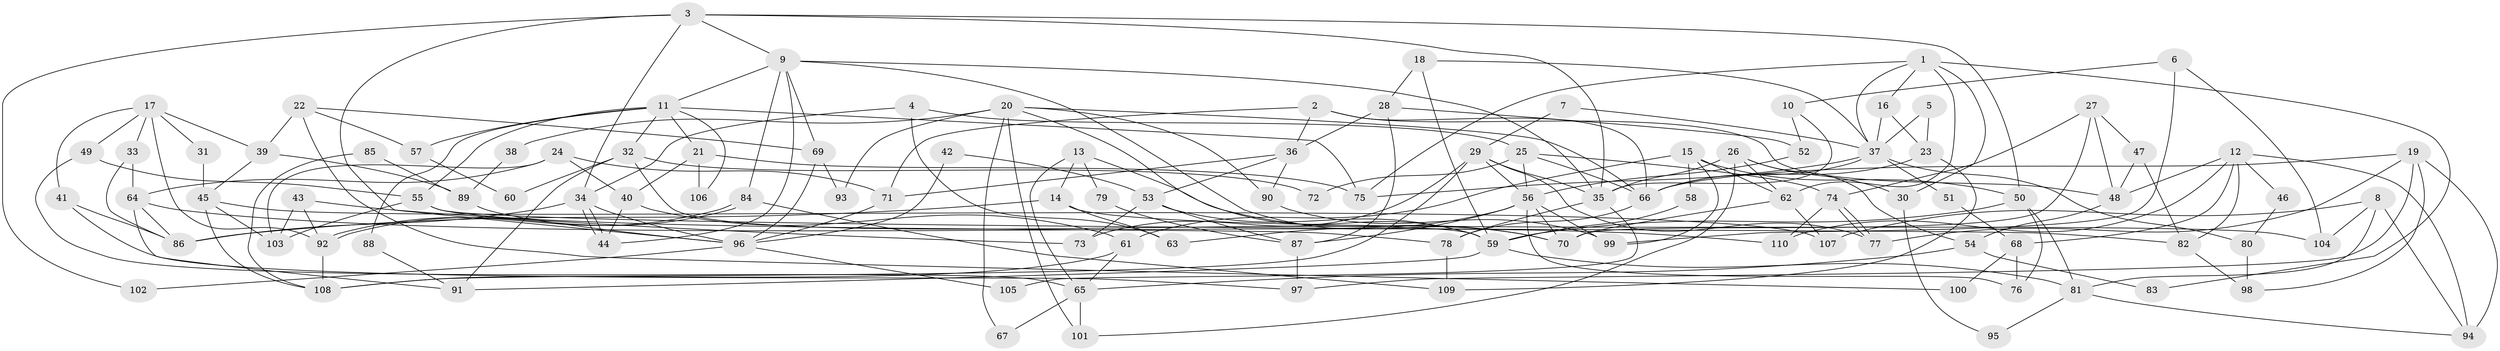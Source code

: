 // Generated by graph-tools (version 1.1) at 2025/50/03/09/25 03:50:13]
// undirected, 110 vertices, 220 edges
graph export_dot {
graph [start="1"]
  node [color=gray90,style=filled];
  1;
  2;
  3;
  4;
  5;
  6;
  7;
  8;
  9;
  10;
  11;
  12;
  13;
  14;
  15;
  16;
  17;
  18;
  19;
  20;
  21;
  22;
  23;
  24;
  25;
  26;
  27;
  28;
  29;
  30;
  31;
  32;
  33;
  34;
  35;
  36;
  37;
  38;
  39;
  40;
  41;
  42;
  43;
  44;
  45;
  46;
  47;
  48;
  49;
  50;
  51;
  52;
  53;
  54;
  55;
  56;
  57;
  58;
  59;
  60;
  61;
  62;
  63;
  64;
  65;
  66;
  67;
  68;
  69;
  70;
  71;
  72;
  73;
  74;
  75;
  76;
  77;
  78;
  79;
  80;
  81;
  82;
  83;
  84;
  85;
  86;
  87;
  88;
  89;
  90;
  91;
  92;
  93;
  94;
  95;
  96;
  97;
  98;
  99;
  100;
  101;
  102;
  103;
  104;
  105;
  106;
  107;
  108;
  109;
  110;
  1 -- 16;
  1 -- 62;
  1 -- 30;
  1 -- 37;
  1 -- 75;
  1 -- 83;
  2 -- 66;
  2 -- 36;
  2 -- 48;
  2 -- 71;
  3 -- 35;
  3 -- 50;
  3 -- 9;
  3 -- 34;
  3 -- 96;
  3 -- 102;
  4 -- 25;
  4 -- 34;
  4 -- 63;
  5 -- 23;
  5 -- 37;
  6 -- 99;
  6 -- 10;
  6 -- 104;
  7 -- 37;
  7 -- 29;
  8 -- 94;
  8 -- 107;
  8 -- 81;
  8 -- 104;
  9 -- 44;
  9 -- 11;
  9 -- 35;
  9 -- 69;
  9 -- 70;
  9 -- 84;
  10 -- 52;
  10 -- 35;
  11 -- 55;
  11 -- 21;
  11 -- 32;
  11 -- 57;
  11 -- 75;
  11 -- 88;
  11 -- 106;
  12 -- 94;
  12 -- 48;
  12 -- 46;
  12 -- 68;
  12 -- 82;
  12 -- 110;
  13 -- 65;
  13 -- 14;
  13 -- 70;
  13 -- 79;
  14 -- 104;
  14 -- 63;
  14 -- 86;
  15 -- 50;
  15 -- 62;
  15 -- 58;
  15 -- 61;
  15 -- 99;
  16 -- 23;
  16 -- 37;
  17 -- 92;
  17 -- 41;
  17 -- 31;
  17 -- 33;
  17 -- 39;
  17 -- 49;
  18 -- 28;
  18 -- 37;
  18 -- 59;
  19 -- 66;
  19 -- 77;
  19 -- 94;
  19 -- 97;
  19 -- 98;
  20 -- 66;
  20 -- 59;
  20 -- 38;
  20 -- 67;
  20 -- 90;
  20 -- 93;
  20 -- 101;
  21 -- 75;
  21 -- 40;
  21 -- 106;
  22 -- 39;
  22 -- 69;
  22 -- 57;
  22 -- 100;
  23 -- 109;
  23 -- 66;
  24 -- 71;
  24 -- 64;
  24 -- 40;
  24 -- 103;
  25 -- 74;
  25 -- 56;
  25 -- 66;
  25 -- 72;
  26 -- 35;
  26 -- 101;
  26 -- 30;
  26 -- 54;
  26 -- 62;
  27 -- 70;
  27 -- 74;
  27 -- 47;
  27 -- 48;
  28 -- 36;
  28 -- 87;
  28 -- 52;
  29 -- 35;
  29 -- 73;
  29 -- 56;
  29 -- 77;
  29 -- 108;
  30 -- 95;
  31 -- 45;
  32 -- 59;
  32 -- 60;
  32 -- 72;
  32 -- 91;
  33 -- 86;
  33 -- 64;
  34 -- 44;
  34 -- 44;
  34 -- 86;
  34 -- 96;
  35 -- 78;
  35 -- 105;
  36 -- 90;
  36 -- 71;
  36 -- 53;
  37 -- 75;
  37 -- 51;
  37 -- 66;
  37 -- 80;
  38 -- 89;
  39 -- 45;
  39 -- 89;
  40 -- 44;
  40 -- 61;
  41 -- 86;
  41 -- 97;
  42 -- 53;
  42 -- 96;
  43 -- 92;
  43 -- 103;
  43 -- 73;
  45 -- 108;
  45 -- 103;
  45 -- 107;
  46 -- 80;
  47 -- 48;
  47 -- 82;
  48 -- 54;
  49 -- 65;
  49 -- 55;
  50 -- 81;
  50 -- 59;
  50 -- 76;
  51 -- 68;
  52 -- 56;
  53 -- 59;
  53 -- 73;
  53 -- 87;
  54 -- 65;
  54 -- 83;
  55 -- 82;
  55 -- 78;
  55 -- 103;
  56 -- 70;
  56 -- 63;
  56 -- 76;
  56 -- 87;
  56 -- 99;
  57 -- 60;
  58 -- 59;
  59 -- 91;
  59 -- 81;
  61 -- 65;
  61 -- 108;
  62 -- 70;
  62 -- 107;
  64 -- 86;
  64 -- 91;
  64 -- 110;
  65 -- 67;
  65 -- 101;
  66 -- 78;
  68 -- 76;
  68 -- 100;
  69 -- 96;
  69 -- 93;
  71 -- 96;
  74 -- 77;
  74 -- 77;
  74 -- 110;
  78 -- 109;
  79 -- 87;
  80 -- 98;
  81 -- 94;
  81 -- 95;
  82 -- 98;
  84 -- 92;
  84 -- 92;
  84 -- 109;
  85 -- 108;
  85 -- 89;
  87 -- 97;
  88 -- 91;
  89 -- 96;
  90 -- 99;
  92 -- 108;
  96 -- 102;
  96 -- 105;
}
